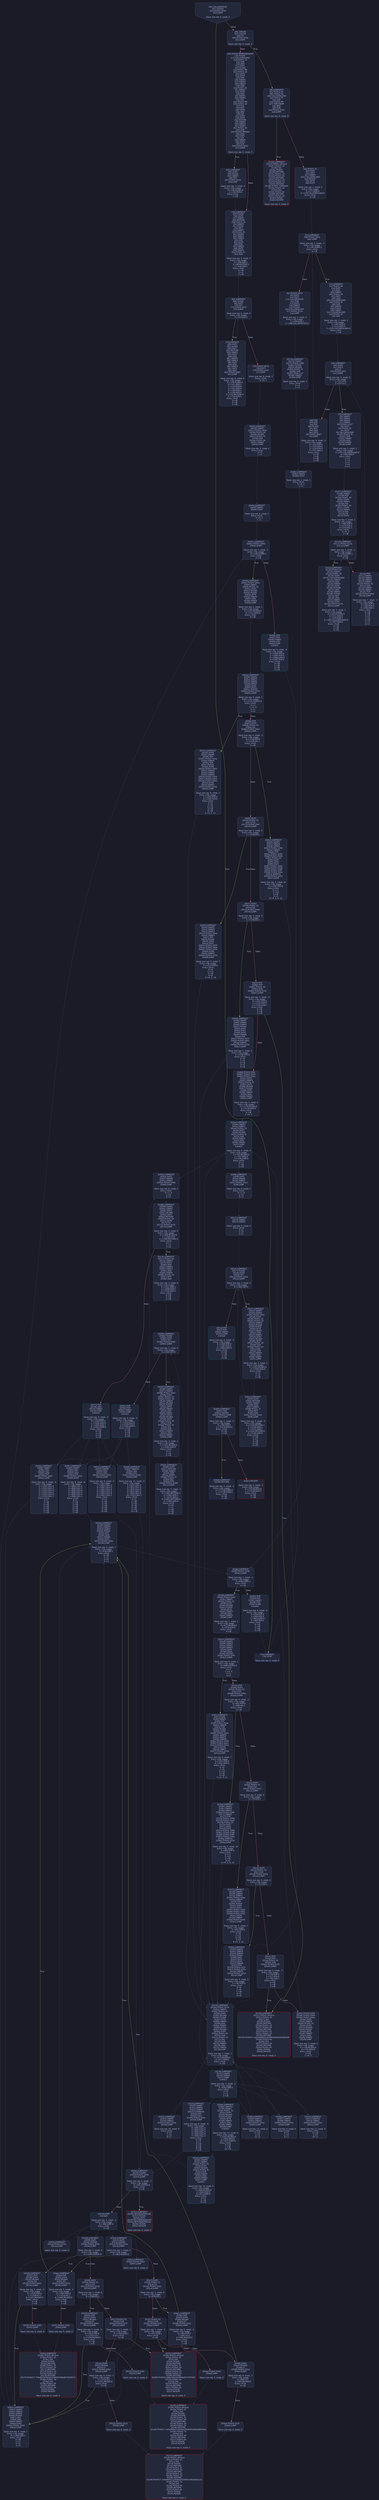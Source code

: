 digraph G {
    node [shape=box, style="filled, rounded", color="#565f89", fontcolor="#c0caf5", fontname="Helvetica", fillcolor="#24283b"];
    edge [color="#414868", fontcolor="#c0caf5", fontname="Helvetica"];
    bgcolor="#1a1b26";
    0 [ label = "[00] CALLDATASIZE
[01] ISZERO
[02] PUSH2 007d
[05] JUMPI

Stack size req: 0, sizeΔ: 0
" shape = invhouse]
    1 [ label = "[06] ORIGIN
[07] CALLER
[08] EQ
[09] PUSH2 009b
[0c] JUMPI

Stack size req: 0, sizeΔ: 0
"]
    2 [ label = "[0d] PUSH8 ffffffff00000000
[16] PUSH0 
[17] CALLDATALOAD
[18] PUSH1 c0
[1a] SHR
[1b] AND
[1c] DUP1
[1d] SLOAD
[1e] PUSH2 ffff
[21] PUSH1 e0
[23] DUP3
[24] DUP2
[25] SHR
[26] SWAP2
[27] SWAP1
[28] SWAP2
[29] AND
[2a] PUSH1 01
[2c] SWAP1
[2d] DUP2
[2e] ADD
[2f] SWAP1
[30] SWAP2
[31] SHL
[32] PUSH2 ffff
[35] PUSH1 e0
[37] SHL
[38] NOT
[39] DUP4
[3a] AND
[3b] OR
[3c] DUP1
[3d] DUP5
[3e] SSTORE
[3f] SWAP3
[40] SWAP1
[41] SWAP2
[42] PUSH1 d0
[44] SHR
[45] PUSH4 ffff0000
[4a] AND
[4b] DUP2
[4c] OR
[4d] SWAP1
[4e] DUP2
[4f] SUB
[50] PUSH2 0092
[53] JUMPI

Stack size req: 0, sizeΔ: 3
"]
    3 [ label = "[54] JUMPDEST
[55] PUSH0 
[56] DUP4
[57] SWAP1
[58] MSTORE
[59] PUSH1 20
[5b] SWAP3
[5c] PUSH0 
[5d] NOT
[5e] SWAP3
[5f] PUSH1 f0
[61] SWAP2
[62] SWAP1
[63] SWAP2
[64] SHR
[65] DUP4
[66] ADD
[67] SWAP2
[68] DUP5
[69] SWAP1
[6a] PUSH1 01
[6c] ADD

Stack size req: 3, sizeΔ: 3
Entry->Op usage:
	0->108:ADD:1
	2->88:MSTORE:1
	2->100:SHR:1
Entry->Exit:
	0->😵
	1->2
	2->😵
"]
    4 [ label = "[6d] JUMPDEST
[6e] PUSH0 
[6f] DUP5
[70] SGT
[71] PUSH2 007f
[74] JUMPI

Stack size req: 4, sizeΔ: 0
Entry->Op usage:
	3->112:SGT:0
"]
    5 [ label = "[75] PUSH2 007d
[78] DUP7
[79] PUSH2 042f
[7c] JUMP

Stack size req: 6, sizeΔ: 2
Entry->Exit:
	5->0, 7
"]
    6 [ label = "[7d] JUMPDEST
[7e] STOP

Stack size req: 0, sizeΔ: 0
" color = "darkblue"]
    7 [ label = "[7f] JUMPDEST
[80] DUP1
[81] SLOAD
[82] DUP7
[83] MSTORE
[84] SWAP5
[85] DUP2
[86] ADD
[87] SWAP5
[88] SWAP3
[89] DUP5
[8a] ADD
[8b] SWAP3
[8c] DUP3
[8d] ADD
[8e] PUSH2 006d
[91] JUMP

Stack size req: 6, sizeΔ: 0
Entry->Op usage:
	0->129:SLOAD:0
	0->141:ADD:1
	1->134:ADD:0
	2->141:ADD:0
	3->138:ADD:1
	4->138:ADD:0
	5->131:MSTORE:0
	5->134:ADD:1
Entry->Exit:
	0->😵
	3->😵
	5->😵
"]
    8 [ label = "[92] JUMPDEST
[93] DUP1
[94] SLOAD
[95] SWAP3
[96] POP
[97] PUSH2 0054
[9a] JUMP

Stack size req: 3, sizeΔ: 0
Entry->Op usage:
	0->148:SLOAD:0
	2->150:POP:0
Entry->Exit:
	2->😵
"]
    9 [ label = "[9b] JUMPDEST
[9c] PUSH1 06
[9e] PUSH1 04
[a0] CALLDATALOAD
[a1] PUSH1 f0
[a3] SHR
[a4] PUSH2 ffff
[a7] TIMESTAMP
[a8] AND
[a9] SUB
[aa] PUSH2 0142
[ad] JUMPI

Stack size req: 0, sizeΔ: 0
"]
    10 [ label = "[ae] PUSH1 01
[b0] DUP2
[b1] ADD
[b2] SWAP1
[b3] CALLDATALOAD
[b4] PUSH0 
[b5] BYTE
[b6] DUP1

Stack size req: 1, sizeΔ: 2
Entry->Op usage:
	0->177:ADD:0
	0->179:CALLDATALOAD:0
Entry->Exit:
	0->😵
"]
    11 [ label = "[b7] JUMPDEST
[b8] PUSH2 00cb
[bb] JUMPI

Stack size req: 1, sizeΔ: -1
Entry->Op usage:
	0->187:JUMPI:1
Entry->Exit:
	0->😵
"]
    12 [ label = "[bc] PUSH2 007d
[bf] DUP3
[c0] DUP1
[c1] CALLDATASIZE
[c2] SUB
[c3] DUP1
[c4] SWAP2
[c5] PUSH0 
[c6] CALLDATACOPY
[c7] PUSH2 027d
[ca] JUMP

Stack size req: 2, sizeΔ: 2
Entry->Op usage:
	1->194:SUB:1
	1->198:CALLDATACOPY:1
"]
    13 [ label = "[cb] JUMPDEST
[cc] PUSH1 06
[ce] DUP3
[cf] ADD
[d0] SWAP2
[d1] PUSH1 04
[d3] DUP2
[d4] ADD
[d5] CALLDATALOAD
[d6] PUSH1 f0
[d8] SHR
[d9] SWAP1
[da] PUSH0 
[db] SWAP1
[dc] CALLDATALOAD
[dd] PUSH1 e0
[df] SHR

Stack size req: 2, sizeΔ: 3
Entry->Op usage:
	1->207:ADD:0
	1->212:ADD:0
	1->220:CALLDATALOAD:0
Entry->Exit:
	1->😵
"]
    14 [ label = "[e0] JUMPDEST
[e1] DUP3
[e2] DUP3
[e3] LT
[e4] PUSH2 00f3
[e7] JUMPI

Stack size req: 3, sizeΔ: 0
Entry->Op usage:
	1->227:LT:0
	2->227:LT:1
"]
    15 [ label = "[e8] POP
[e9] POP
[ea] POP
[eb] PUSH0 
[ec] NOT
[ed] ADD
[ee] DUP1
[ef] PUSH2 00b7
[f2] JUMP

Stack size req: 4, sizeΔ: -2
Entry->Op usage:
	0->232:POP:0
	1->233:POP:0
	2->234:POP:0
	3->237:ADD:1
Entry->Exit:
	0->😵
	1->😵
	2->😵
	3->😵
"]
    16 [ label = "[f3] JUMPDEST
[f4] SWAP1
[f5] SWAP2
[f6] SWAP3
[f7] SWAP4
[f8] PUSH2 0107
[fb] DUP2
[fc] PUSH1 02
[fe] DUP2
[ff] CALLDATALOAD
[0100] PUSH1 f0
[0102] SHR
[0103] SWAP2
[0104] ADD
[0105] SWAP2
[0106] JUMP

Stack size req: 5, sizeΔ: 2
Entry->Op usage:
	4->255:CALLDATALOAD:0
	4->260:ADD:0
Entry->Exit:
	0->3
	1->4
	2->5
	3->6
	4->2
"]
    17 [ label = "[0107] JUMPDEST
[0108] SWAP1
[0109] POP
[010a] PUSH1 10
[010c] DUP5
[010d] SWAP1
[010e] SHL
[010f] PUSH1 20
[0111] DUP5
[0112] SWAP1
[0113] SHL
[0114] OR
[0115] DUP2

Stack size req: 5, sizeΔ: 1
Entry->Op usage:
	1->265:POP:0
	3->275:SHL:1
	4->270:SHL:1
Entry->Exit:
	0->0, 2
	1->😵
"]
    18 [ label = "[0116] JUMPDEST
[0117] PUSH2 012a
[011a] JUMPI

Stack size req: 1, sizeΔ: -1
Entry->Op usage:
	0->282:JUMPI:1
Entry->Exit:
	0->😵
"]
    19 [ label = "[011b] POP
[011c] SWAP1
[011d] SWAP5
[011e] SWAP4
[011f] SWAP3
[0120] PUSH1 01
[0122] ADD
[0123] SWAP2
[0124] SWAP1
[0125] POP
[0126] PUSH2 00e0
[0129] JUMP

Stack size req: 7, sizeΔ: -2
Entry->Op usage:
	0->283:POP:0
	1->293:POP:0
	4->290:ADD:1
Entry->Exit:
	0->😵
	1->😵
	2->4
	3->0
	4->😵
	5->2
	6->3
"]
    20 [ label = "[012a] JUMPDEST
[012b] PUSH1 01
[012d] SWAP1
[012e] PUSH1 20
[0130] DUP5
[0131] CALLDATALOAD
[0132] SWAP5
[0133] ADD
[0134] SWAP4
[0135] DUP2
[0136] SSTORE
[0137] ADD
[0138] SWAP1
[0139] PUSH0 
[013a] NOT
[013b] ADD
[013c] SWAP1
[013d] DUP2
[013e] PUSH2 0116
[0141] JUMP

Stack size req: 3, sizeΔ: 1
Entry->Op usage:
	0->310:SSTORE:0
	0->311:ADD:0
	1->315:ADD:1
	2->305:CALLDATALOAD:0
	2->307:ADD:0
Entry->Exit:
	0->😵
	1->😵
	2->😵
"]
    21 [ label = "[0142] JUMPDEST
[0143] PUSH3 461bcd
[0147] PUSH1 e5
[0149] SHL
[014a] PUSH0 
[014b] MSTORE
[014c] PUSH1 20
[014e] PUSH1 04
[0150] MSTORE
[0151] PUSH1 20
[0153] PUSH1 24
[0155] MSTORE
[0156] PUSH4 74696d65
[015b] PUSH1 e0
[015d] SHL
[015e] PUSH1 44
[0160] MSTORE
[0161] PUSH1 64
[0163] PUSH0 
[0164] REVERT

Stack size req: 0, sizeΔ: 0
" color = "red"]
    22 [ label = "[0165] JUMPDEST
[0166] PUSH3 461bcd
[016a] PUSH1 e5
[016c] SHL
[016d] PUSH0 
[016e] MSTORE
[016f] PUSH1 20
[0171] PUSH1 04
[0173] MSTORE
[0174] PUSH1 20
[0176] PUSH1 24
[0178] MSTORE
[0179] PUSH17 756e6578706563746564206e6f74206571
[018b] PUSH1 78
[018d] SHL
[018e] PUSH1 44
[0190] MSTORE
[0191] PUSH1 64
[0193] PUSH0 
[0194] REVERT

Stack size req: 0, sizeΔ: 0
" color = "red"]
    23 [ label = "[0195] JUMPDEST
[0196] PUSH3 461bcd
[019a] PUSH1 e5
[019c] SHL
[019d] PUSH0 
[019e] MSTORE
[019f] PUSH1 20
[01a1] PUSH1 04
[01a3] MSTORE
[01a4] PUSH1 20
[01a6] PUSH1 24
[01a8] MSTORE
[01a9] PUSH17 1d5b995e1c1958dd1959081b9bdd0819dd
[01bb] PUSH1 7a
[01bd] SHL
[01be] PUSH1 44
[01c0] MSTORE
[01c1] PUSH1 64
[01c3] PUSH0 
[01c4] REVERT

Stack size req: 0, sizeΔ: 0
" color = "red"]
    24 [ label = "[01c5] JUMPDEST
[01c6] PUSH3 461bcd
[01ca] PUSH1 e5
[01cc] SHL
[01cd] PUSH0 
[01ce] MSTORE
[01cf] PUSH1 20
[01d1] PUSH1 04
[01d3] MSTORE
[01d4] PUSH1 20
[01d6] PUSH1 24
[01d8] MSTORE
[01d9] PUSH17 1d5b995e1c1958dd1959081b9bdd081b1d
[01eb] PUSH1 7a
[01ed] SHL
[01ee] PUSH1 44
[01f0] MSTORE
[01f1] PUSH1 64
[01f3] PUSH0 
[01f4] REVERT

Stack size req: 0, sizeΔ: 0
" color = "red"]
    25 [ label = "[01f5] JUMPDEST
[01f6] PUSH3 461bcd
[01fa] PUSH1 e5
[01fc] SHL
[01fd] PUSH0 
[01fe] MSTORE
[01ff] PUSH1 20
[0201] PUSH1 04
[0203] MSTORE
[0204] PUSH1 20
[0206] PUSH1 24
[0208] MSTORE
[0209] PUSH12 696e76616c69642074797065
[0216] PUSH1 a0
[0218] SHL
[0219] PUSH1 44
[021b] MSTORE
[021c] PUSH1 64
[021e] PUSH0 
[021f] REVERT

Stack size req: 0, sizeΔ: 0
" color = "red"]
    26 [ label = "[0220] JUMPDEST
[0221] PUSH3 461bcd
[0225] PUSH1 e5
[0227] SHL
[0228] PUSH0 
[0229] MSTORE
[022a] PUSH1 20
[022c] PUSH1 04
[022e] MSTORE
[022f] PUSH1 20
[0231] PUSH1 24
[0233] MSTORE
[0234] PUSH15 1a5b9d985b1a590818dbdb5b585b99
[0244] PUSH1 8a
[0246] SHL
[0247] PUSH1 44
[0249] MSTORE
[024a] PUSH1 64
[024c] PUSH0 
[024d] REVERT

Stack size req: 0, sizeΔ: 0
" color = "red"]
    27 [ label = "[024e] JUMPDEST
[024f] ISZERO
[0250] PUSH2 0255
[0253] JUMPI

Stack size req: 1, sizeΔ: -1
Entry->Op usage:
	0->591:ISZERO:0
Entry->Exit:
	0->😵
"]
    28 [ label = "[0254] JUMP
Indirect!

Stack size req: 1, sizeΔ: -1
Entry->Op usage:
	0->596:JUMP:0
Entry->Exit:
	0->😵
" color = "teal"]
    29 [ label = "[0255] JUMPDEST
[0256] RETURNDATASIZE
[0257] PUSH0 
[0258] DUP1
[0259] RETURNDATACOPY
[025a] RETURNDATASIZE
[025b] PUSH0 
[025c] REVERT

Stack size req: 0, sizeΔ: 0
" color = "red"]
    30 [ label = "[025d] JUMPDEST
[025e] PUSH2 0279
[0261] SWAP1
[0262] PUSH1 01
[0264] DUP2
[0265] MLOAD
[0266] PUSH0 
[0267] BYTE
[0268] SWAP2
[0269] ADD
[026a] SWAP1
[026b] DUP2
[026c] MLOAD
[026d] DUP2
[026e] PUSH1 20
[0270] SUB
[0271] PUSH1 03
[0273] SHL
[0274] SHR
[0275] SWAP2
[0276] ADD
[0277] SWAP2
[0278] JUMP

Stack size req: 1, sizeΔ: 1
Entry->Op usage:
	0->613:MLOAD:0
	0->617:ADD:0
Entry->Exit:
	0->😵
"]
    31 [ label = "[0279] JUMPDEST
[027a] SWAP1
[027b] SWAP2
[027c] JUMP
Indirect!

Stack size req: 3, sizeΔ: -1
Entry->Op usage:
	2->636:JUMP:0
Entry->Exit:
	0->0
	1->1
	2->😵
" color = "teal"]
    32 [ label = "[027d] JUMPDEST
[027e] SWAP1
[027f] PUSH2 028b
[0282] PUSH0 
[0283] MLOAD
[0284] PUSH1 f0
[0286] SHR
[0287] PUSH1 02
[0289] SWAP2
[028a] JUMP

Stack size req: 2, sizeΔ: 2
Entry->Exit:
	0->3
	1->2
"]
    33 [ label = "[028b] JUMPDEST
[028c] SWAP1
[028d] DUP2

Stack size req: 2, sizeΔ: 1
Entry->Exit:
	0->0, 2
	1->1
"]
    34 [ label = "[028e] JUMPDEST
[028f] PUSH2 0298
[0292] JUMPI

Stack size req: 1, sizeΔ: -1
Entry->Op usage:
	0->658:JUMPI:1
Entry->Exit:
	0->😵
"]
    35 [ label = "[0293] POP
[0294] POP
[0295] SWAP1
[0296] POP
[0297] JUMP
Indirect!

Stack size req: 4, sizeΔ: -4
Entry->Op usage:
	0->659:POP:0
	1->660:POP:0
	2->663:JUMP:0
	3->662:POP:0
Entry->Exit:
	0->😵
	1->😵
	2->😵
	3->😵
" color = "teal"]
    36 [ label = "[0298] JUMPDEST
[0299] PUSH2 02a7
[029c] SWAP1
[029d] PUSH1 01
[029f] DUP2
[02a0] MLOAD
[02a1] PUSH0 
[02a2] BYTE
[02a3] SWAP2
[02a4] ADD
[02a5] SWAP2
[02a6] JUMP

Stack size req: 1, sizeΔ: 1
Entry->Op usage:
	0->672:MLOAD:0
	0->676:ADD:0
Entry->Exit:
	0->😵
"]
    37 [ label = "[02a7] JUMPDEST
[02a8] SWAP1
[02a9] SWAP3
[02aa] SWAP1
[02ab] SWAP2
[02ac] DUP4
[02ad] DUP4
[02ae] ISZERO
[02af] PUSH2 03fb
[02b2] JUMPI

Stack size req: 4, sizeΔ: 1
Entry->Op usage:
	0->686:ISZERO:0
Entry->Exit:
	0->3
	1->0, 4
	2->1
	3->2
"]
    38 [ label = "[02b3] POP
[02b4] DUP3
[02b5] PUSH1 01
[02b7] EQ
[02b8] PUSH2 036a
[02bb] JUMPI

Stack size req: 4, sizeΔ: -1
Entry->Op usage:
	0->691:POP:0
	3->695:EQ:1
Entry->Exit:
	0->😵
"]
    39 [ label = "[02bc] DUP3
[02bd] PUSH1 02
[02bf] EQ
[02c0] PUSH2 0337
[02c3] JUMPI

Stack size req: 3, sizeΔ: 0
Entry->Op usage:
	2->703:EQ:1
"]
    40 [ label = "[02c4] DUP3
[02c5] PUSH1 03
[02c7] EQ
[02c8] PUSH2 030a
[02cb] JUMPI

Stack size req: 3, sizeΔ: 0
Entry->Op usage:
	2->711:EQ:1
"]
    41 [ label = "[02cc] POP
[02cd] POP
[02ce] PUSH1 04
[02d0] SUB
[02d1] PUSH2 0220
[02d4] JUMPI

Stack size req: 3, sizeΔ: -3
Entry->Op usage:
	0->716:POP:0
	1->717:POP:0
	2->720:SUB:1
Entry->Exit:
	0->😵
	1->😵
	2->😵
"]
    42 [ label = "[02d5] PUSH2 02f8
[02d8] PUSH2 0300
[02db] PUSH2 02ea
[02de] DUP5
[02df] SWAP4
[02e0] PUSH1 01
[02e2] DUP2
[02e3] MLOAD
[02e4] PUSH0 
[02e5] BYTE
[02e6] SWAP2
[02e7] ADD
[02e8] SWAP2
[02e9] JUMP

Stack size req: 2, sizeΔ: 4
Entry->Op usage:
	0->739:MLOAD:0
	0->743:ADD:0
Entry->Exit:
	0->😵
	1->4, 5
"]
    43 [ label = "[02ea] JUMPDEST
[02eb] SWAP3
[02ec] SWAP1
[02ed] PUSH1 02
[02ef] DUP2
[02f0] MLOAD
[02f1] PUSH1 f0
[02f3] SHR
[02f4] SWAP2
[02f5] ADD
[02f6] SWAP2
[02f7] JUMP
Indirect!

Stack size req: 4, sizeΔ: 0
Entry->Op usage:
	1->752:MLOAD:0
	1->757:ADD:0
	3->759:JUMP:0
Entry->Exit:
	0->3
	1->😵
	3->😵
" color = "teal"]
    44 [ label = "[02f8] JUMPDEST
[02f9] DUP1
[02fa] SWAP6
[02fb] SWAP2
[02fc] PUSH2 05c3
[02ff] JUMP

Stack size req: 6, sizeΔ: 1
Entry->Exit:
	0->1, 6
	1->0
	5->2
"]
    45 [ label = "[0300] JUMPDEST
[0301] POP
[0302] ISZERO
[0303] PUSH2 0308
[0306] JUMPI

Stack size req: 2, sizeΔ: -2
Entry->Op usage:
	0->769:POP:0
	1->770:ISZERO:0
Entry->Exit:
	0->😵
	1->😵
"]
    46 [ label = "[0307] REVERT

Stack size req: 2, sizeΔ: -2
Entry->Op usage:
	0->775:REVERT:0
	1->775:REVERT:1
Entry->Exit:
	0->😵
	1->😵
" color = "red"]
    47 [ label = "[0308] JUMPDEST
[0309] RETURN

Stack size req: 2, sizeΔ: -2
Entry->Op usage:
	0->777:RETURN:0
	1->777:RETURN:1
Entry->Exit:
	0->😵
	1->😵
" color = "darkblue"]
    48 [ label = "[030a] JUMPDEST
[030b] SWAP1
[030c] SWAP4
[030d] SWAP3
[030e] PUSH0 
[030f] DUP1
[0310] DUP1
[0311] DUP1
[0312] SWAP6
[0313] POP
[0314] PUSH2 031f
[0317] PUSH2 032a
[031a] SWAP5
[031b] PUSH2 025d
[031e] JUMP

Stack size req: 5, sizeΔ: 5
Entry->Op usage:
	2->787:POP:0
Entry->Exit:
	0->6
	1->9
	2->😵
	3->0
	4->8
"]
    49 [ label = "[031f] JUMPDEST
[0320] SWAP7
[0321] SWAP1
[0322] SWAP7
[0323] COINBASE
[0324] GAS
[0325] CALL
[0326] PUSH2 024e
[0329] JUMP

Stack size req: 8, sizeΔ: -4
Entry->Op usage:
	0->805:CALL:2
	2->805:CALL:4
	3->805:CALL:5
	4->805:CALL:6
	7->805:CALL:3
Entry->Exit:
	0->😵
	1->3
	2->😵
	3->😵
	4->😵
	7->😵
"]
    50 [ label = "[032a] JUMPDEST
[032b] SWAP2
[032c] SWAP3
[032d] SWAP2
[032e] PUSH0 
[032f] NOT
[0330] ADD
[0331] SWAP1
[0332] DUP2
[0333] PUSH2 028e
[0336] JUMP

Stack size req: 4, sizeΔ: 1
Entry->Op usage:
	0->816:ADD:1
Entry->Exit:
	0->😵
	1->1
	2->4
	3->3
"]
    51 [ label = "[0337] JUMPDEST
[0338] SWAP1
[0339] SWAP4
[033a] SWAP3
[033b] PUSH2 02ea
[033e] SWAP3
[033f] POP
[0340] PUSH0 
[0341] DUP5
[0342] DUP1
[0343] PUSH2 0359
[0346] PUSH2 0361
[0349] PUSH2 0352
[034c] DUP6
[034d] SWAP7
[034e] PUSH2 025d
[0351] JUMP

Stack size req: 5, sizeΔ: 7
Entry->Op usage:
	2->831:POP:0
Entry->Exit:
	0->8
	1->11
	2->😵
	3->0
	4->4, 5, 10
"]
    52 [ label = "[0352] JUMPDEST
[0353] SWAP9
[0354] SWAP1
[0355] PUSH2 025d
[0358] JUMP

Stack size req: 10, sizeΔ: 0
Entry->Exit:
	0->9
	1->0
	9->1
"]
    53 [ label = "[0359] JUMPDEST
[035a] DUP1
[035b] SWAP6
[035c] SWAP2
[035d] PUSH2 0568
[0360] JUMP

Stack size req: 6, sizeΔ: 1
Entry->Exit:
	0->1, 6
	1->0
	5->2
"]
    54 [ label = "[0361] JUMPDEST
[0362] SWAP7
[0363] GAS
[0364] CALL
[0365] POP
[0366] PUSH2 032a
[0369] JUMP

Stack size req: 8, sizeΔ: -6
Entry->Op usage:
	1->868:CALL:2
	2->868:CALL:3
	3->868:CALL:4
	4->868:CALL:5
	5->868:CALL:6
	7->868:CALL:1
Entry->Exit:
	0->1
	1->😵
	2->😵
	3->😵
	4->😵
	5->😵
	7->😵
"]
    55 [ label = "[036a] JUMPDEST
[036b] SWAP1
[036c] SWAP4
[036d] SWAP3
[036e] PUSH2 0396
[0371] SWAP3
[0372] POP
[0373] PUSH2 0359
[0376] PUSH2 03c0
[0379] PUSH1 20
[037b] DUP7
[037c] DUP1
[037d] DUP1
[037e] PUSH2 039d
[0381] PUSH2 03b8
[0384] PUSH2 038f
[0387] PUSH2 03aa
[038a] SWAP10
[038b] PUSH2 025d
[038e] JUMP

Stack size req: 5, sizeΔ: 10
Entry->Op usage:
	2->882:POP:0
Entry->Exit:
	0->11
	1->14
	2->😵
	3->0
	4->4, 5, 6, 13
"]
    56 [ label = "[038f] JUMPDEST
[0390] SWAP12
[0391] SWAP1
[0392] PUSH2 025d
[0395] JUMP

Stack size req: 13, sizeΔ: 0
Entry->Exit:
	0->12
	1->0
	12->1
"]
    57 [ label = "[0396] JUMPDEST
[0397] SWAP3
[0398] SWAP1
[0399] PUSH2 025d
[039c] JUMP

Stack size req: 4, sizeΔ: 0
Entry->Exit:
	0->3
	1->0
	3->1
"]
    58 [ label = "[039d] JUMPDEST
[039e] SWAP10
[039f] SWAP1
[03a0] PUSH1 01
[03a2] DUP2
[03a3] MLOAD
[03a4] PUSH0 
[03a5] BYTE
[03a6] SWAP2
[03a7] ADD
[03a8] SWAP2
[03a9] JUMP
Indirect!

Stack size req: 11, sizeΔ: 0
Entry->Op usage:
	1->931:MLOAD:0
	1->935:ADD:0
	10->937:JUMP:0
Entry->Exit:
	0->10
	1->😵
	10->😵
" color = "teal"]
    59 [ label = "[03aa] JUMPDEST
[03ab] SWAP9
[03ac] SWAP1
[03ad] PUSH1 02
[03af] DUP2
[03b0] MLOAD
[03b1] PUSH1 f0
[03b3] SHR
[03b4] SWAP2
[03b5] ADD
[03b6] SWAP2
[03b7] JUMP
Indirect!

Stack size req: 10, sizeΔ: 0
Entry->Op usage:
	1->944:MLOAD:0
	1->949:ADD:0
	9->951:JUMP:0
Entry->Exit:
	0->9
	1->😵
	9->😵
" color = "teal"]
    60 [ label = "[03b8] JUMPDEST
[03b9] SWAP10
[03ba] GAS
[03bb] CALL
[03bc] PUSH2 024e
[03bf] JUMP

Stack size req: 11, sizeΔ: -5
Entry->Op usage:
	1->955:CALL:2
	2->955:CALL:3
	3->955:CALL:4
	4->955:CALL:5
	5->955:CALL:6
	10->955:CALL:1
Entry->Exit:
	0->5
	1->😵
	2->😵
	3->😵
	4->😵
	5->😵
	10->😵
"]
    61 [ label = "[03c0] JUMPDEST
[03c1] DUP1
[03c2] ISZERO
[03c3] PUSH2 03ee
[03c6] JUMPI

Stack size req: 1, sizeΔ: 0
Entry->Op usage:
	0->962:ISZERO:0
"]
    62 [ label = "[03c7] DUP1
[03c8] PUSH1 01
[03ca] EQ
[03cb] PUSH2 03e1
[03ce] JUMPI

Stack size req: 1, sizeΔ: 0
Entry->Op usage:
	0->970:EQ:1
"]
    63 [ label = "[03cf] PUSH1 02
[03d1] SUB
[03d2] PUSH2 01f5
[03d5] JUMPI

Stack size req: 1, sizeΔ: -1
Entry->Op usage:
	0->977:SUB:1
Entry->Exit:
	0->😵
"]
    64 [ label = "[03d6] DUP4
[03d7] MLOAD
[03d8] LT
[03d9] PUSH2 032a
[03dc] JUMPI

Stack size req: 4, sizeΔ: -1
Entry->Op usage:
	0->984:LT:1
	3->983:MLOAD:0
Entry->Exit:
	0->😵
"]
    65 [ label = "[03dd] PUSH2 01c5
[03e0] JUMP

Stack size req: 0, sizeΔ: 0
"]
    66 [ label = "[03e1] JUMPDEST
[03e2] POP
[03e3] DUP4
[03e4] MLOAD
[03e5] GT
[03e6] PUSH2 032a
[03e9] JUMPI

Stack size req: 5, sizeΔ: -2
Entry->Op usage:
	0->994:POP:0
	1->997:GT:1
	4->996:MLOAD:0
Entry->Exit:
	0->😵
	1->😵
"]
    67 [ label = "[03ea] PUSH2 0195
[03ed] JUMP

Stack size req: 0, sizeΔ: 0
"]
    68 [ label = "[03ee] JUMPDEST
[03ef] POP
[03f0] DUP4
[03f1] MLOAD
[03f2] EQ
[03f3] PUSH2 032a
[03f6] JUMPI

Stack size req: 5, sizeΔ: -2
Entry->Op usage:
	0->1007:POP:0
	1->1010:EQ:1
	4->1009:MLOAD:0
Entry->Exit:
	0->😵
	1->😵
"]
    69 [ label = "[03f7] PUSH2 0165
[03fa] JUMP

Stack size req: 0, sizeΔ: 0
"]
    70 [ label = "[03fb] JUMPDEST
[03fc] DUP6
[03fd] SWAP5
[03fe] POP
[03ff] PUSH2 02ea
[0402] SWAP4
[0403] POP
[0404] PUSH0 
[0405] DUP6
[0406] PUSH2 042a
[0409] SWAP4
[040a] SWAP5
[040b] SWAP8
[040c] PUSH2 0359
[040f] PUSH2 0422
[0412] PUSH2 041b
[0415] DUP6
[0416] SWAP7
[0417] PUSH2 025d
[041a] JUMP

Stack size req: 6, sizeΔ: 7
Entry->Op usage:
	3->1027:POP:0
	4->1022:POP:0
Entry->Exit:
	0->0
	1->9
	2->12
	3->😵
	4->😵
	5->4, 5, 11
"]
    71 [ label = "[041b] JUMPDEST
[041c] SWAP10
[041d] SWAP1
[041e] PUSH2 025d
[0421] JUMP

Stack size req: 11, sizeΔ: 0
Entry->Exit:
	0->10
	1->0
	10->1
"]
    72 [ label = "[0422] JUMPDEST
[0423] SWAP8
[0424] GAS
[0425] CALL
[0426] PUSH2 024e
[0429] JUMP

Stack size req: 9, sizeΔ: -5
Entry->Op usage:
	1->1061:CALL:2
	2->1061:CALL:3
	3->1061:CALL:4
	4->1061:CALL:5
	5->1061:CALL:6
	8->1061:CALL:1
Entry->Exit:
	0->3
	1->😵
	2->😵
	3->😵
	4->😵
	5->😵
	8->😵
"]
    73 [ label = "[042a] JUMPDEST
[042b] PUSH2 032a
[042e] JUMP

Stack size req: 0, sizeΔ: 0
"]
    74 [ label = "[042f] JUMPDEST
[0430] SWAP1
[0431] PUSH2 043e
[0434] PUSH1 04
[0436] MLOAD
[0437] PUSH1 f0
[0439] SHR
[043a] PUSH1 06
[043c] SWAP2
[043d] JUMP

Stack size req: 2, sizeΔ: 2
Entry->Exit:
	0->3
	1->2
"]
    75 [ label = "[043e] JUMPDEST
[043f] SWAP1
[0440] DUP2

Stack size req: 2, sizeΔ: 1
Entry->Exit:
	0->0, 2
	1->1
"]
    76 [ label = "[0441] JUMPDEST
[0442] PUSH2 044b
[0445] JUMPI

Stack size req: 1, sizeΔ: -1
Entry->Op usage:
	0->1093:JUMPI:1
Entry->Exit:
	0->😵
"]
    77 [ label = "[0446] POP
[0447] POP
[0448] SWAP1
[0449] POP
[044a] JUMP
Indirect!

Stack size req: 4, sizeΔ: -4
Entry->Op usage:
	0->1094:POP:0
	1->1095:POP:0
	2->1098:JUMP:0
	3->1097:POP:0
Entry->Exit:
	0->😵
	1->😵
	2->😵
	3->😵
" color = "teal"]
    78 [ label = "[044b] JUMPDEST
[044c] PUSH2 045a
[044f] SWAP1
[0450] PUSH1 01
[0452] DUP2
[0453] MLOAD
[0454] PUSH0 
[0455] BYTE
[0456] SWAP2
[0457] ADD
[0458] SWAP2
[0459] JUMP

Stack size req: 1, sizeΔ: 1
Entry->Op usage:
	0->1107:MLOAD:0
	0->1111:ADD:0
Entry->Exit:
	0->😵
"]
    79 [ label = "[045a] JUMPDEST
[045b] SWAP1
[045c] SWAP3
[045d] SWAP1
[045e] SWAP2
[045f] DUP4
[0460] DUP4
[0461] ISZERO
[0462] PUSH2 0543
[0465] JUMPI

Stack size req: 4, sizeΔ: 1
Entry->Op usage:
	0->1121:ISZERO:0
Entry->Exit:
	0->3
	1->0, 4
	2->1
	3->2
"]
    80 [ label = "[0466] POP
[0467] DUP3
[0468] PUSH1 01
[046a] EQ
[046b] PUSH2 04e3
[046e] JUMPI

Stack size req: 4, sizeΔ: -1
Entry->Op usage:
	0->1126:POP:0
	3->1130:EQ:1
Entry->Exit:
	0->😵
"]
    81 [ label = "[046f] DUP3
[0470] PUSH1 02
[0472] EQ
[0473] PUSH2 04bf
[0476] JUMPI

Stack size req: 3, sizeΔ: 0
Entry->Op usage:
	2->1138:EQ:1
"]
    82 [ label = "[0477] DUP3
[0478] PUSH1 03
[047a] EQ
[047b] PUSH2 049d
[047e] JUMPI

Stack size req: 3, sizeΔ: 0
Entry->Op usage:
	2->1146:EQ:1
"]
    83 [ label = "[047f] POP
[0480] POP
[0481] PUSH1 04
[0483] SUB
[0484] PUSH2 0220
[0487] JUMPI

Stack size req: 3, sizeΔ: -3
Entry->Op usage:
	0->1151:POP:0
	1->1152:POP:0
	2->1155:SUB:1
Entry->Exit:
	0->😵
	1->😵
	2->😵
"]
    84 [ label = "[0488] PUSH2 02f8
[048b] PUSH2 0300
[048e] PUSH2 02ea
[0491] DUP5
[0492] SWAP4
[0493] PUSH1 01
[0495] DUP2
[0496] MLOAD
[0497] PUSH0 
[0498] BYTE
[0499] SWAP2
[049a] ADD
[049b] SWAP2
[049c] JUMP

Stack size req: 2, sizeΔ: 4
Entry->Op usage:
	0->1174:MLOAD:0
	0->1178:ADD:0
Entry->Exit:
	0->😵
	1->4, 5
"]
    85 [ label = "[049d] JUMPDEST
[049e] SWAP1
[049f] SWAP4
[04a0] SWAP3
[04a1] PUSH0 
[04a2] DUP1
[04a3] DUP1
[04a4] DUP1
[04a5] SWAP6
[04a6] POP
[04a7] PUSH2 031f
[04aa] PUSH2 04b2
[04ad] SWAP5
[04ae] PUSH2 025d
[04b1] JUMP

Stack size req: 5, sizeΔ: 5
Entry->Op usage:
	2->1190:POP:0
Entry->Exit:
	0->6
	1->9
	2->😵
	3->0
	4->8
"]
    86 [ label = "[04b2] JUMPDEST
[04b3] SWAP2
[04b4] SWAP3
[04b5] SWAP2
[04b6] PUSH0 
[04b7] NOT
[04b8] ADD
[04b9] SWAP1
[04ba] DUP2
[04bb] PUSH2 0441
[04be] JUMP

Stack size req: 4, sizeΔ: 1
Entry->Op usage:
	0->1208:ADD:1
Entry->Exit:
	0->😵
	1->1
	2->4
	3->3
"]
    87 [ label = "[04bf] JUMPDEST
[04c0] SWAP1
[04c1] SWAP4
[04c2] SWAP3
[04c3] PUSH2 02ea
[04c6] SWAP3
[04c7] POP
[04c8] PUSH0 
[04c9] DUP5
[04ca] DUP1
[04cb] PUSH2 0359
[04ce] PUSH2 04da
[04d1] PUSH2 0352
[04d4] DUP6
[04d5] SWAP7
[04d6] PUSH2 025d
[04d9] JUMP

Stack size req: 5, sizeΔ: 7
Entry->Op usage:
	2->1223:POP:0
Entry->Exit:
	0->8
	1->11
	2->😵
	3->0
	4->4, 5, 10
"]
    88 [ label = "[04da] JUMPDEST
[04db] SWAP7
[04dc] GAS
[04dd] CALL
[04de] POP
[04df] PUSH2 04b2
[04e2] JUMP

Stack size req: 8, sizeΔ: -6
Entry->Op usage:
	1->1245:CALL:2
	2->1245:CALL:3
	3->1245:CALL:4
	4->1245:CALL:5
	5->1245:CALL:6
	7->1245:CALL:1
Entry->Exit:
	0->1
	1->😵
	2->😵
	3->😵
	4->😵
	5->😵
	7->😵
"]
    89 [ label = "[04e3] JUMPDEST
[04e4] SWAP1
[04e5] SWAP4
[04e6] SWAP3
[04e7] PUSH2 0396
[04ea] SWAP3
[04eb] POP
[04ec] PUSH2 0359
[04ef] PUSH2 0508
[04f2] PUSH1 20
[04f4] DUP7
[04f5] DUP1
[04f6] DUP1
[04f7] PUSH2 039d
[04fa] PUSH2 03b8
[04fd] PUSH2 038f
[0500] PUSH2 03aa
[0503] SWAP10
[0504] PUSH2 025d
[0507] JUMP

Stack size req: 5, sizeΔ: 10
Entry->Op usage:
	2->1259:POP:0
Entry->Exit:
	0->11
	1->14
	2->😵
	3->0
	4->4, 5, 6, 13
"]
    90 [ label = "[0508] JUMPDEST
[0509] DUP1
[050a] ISZERO
[050b] PUSH2 0536
[050e] JUMPI

Stack size req: 1, sizeΔ: 0
Entry->Op usage:
	0->1290:ISZERO:0
"]
    91 [ label = "[050f] DUP1
[0510] PUSH1 01
[0512] EQ
[0513] PUSH2 0529
[0516] JUMPI

Stack size req: 1, sizeΔ: 0
Entry->Op usage:
	0->1298:EQ:1
"]
    92 [ label = "[0517] PUSH1 02
[0519] SUB
[051a] PUSH2 01f5
[051d] JUMPI

Stack size req: 1, sizeΔ: -1
Entry->Op usage:
	0->1305:SUB:1
Entry->Exit:
	0->😵
"]
    93 [ label = "[051e] DUP4
[051f] MLOAD
[0520] LT
[0521] PUSH2 04b2
[0524] JUMPI

Stack size req: 4, sizeΔ: -1
Entry->Op usage:
	0->1312:LT:1
	3->1311:MLOAD:0
Entry->Exit:
	0->😵
"]
    94 [ label = "[0525] PUSH2 01c5
[0528] JUMP

Stack size req: 0, sizeΔ: 0
"]
    95 [ label = "[0529] JUMPDEST
[052a] POP
[052b] DUP4
[052c] MLOAD
[052d] GT
[052e] PUSH2 04b2
[0531] JUMPI

Stack size req: 5, sizeΔ: -2
Entry->Op usage:
	0->1322:POP:0
	1->1325:GT:1
	4->1324:MLOAD:0
Entry->Exit:
	0->😵
	1->😵
"]
    96 [ label = "[0532] PUSH2 0195
[0535] JUMP

Stack size req: 0, sizeΔ: 0
"]
    97 [ label = "[0536] JUMPDEST
[0537] POP
[0538] DUP4
[0539] MLOAD
[053a] EQ
[053b] PUSH2 04b2
[053e] JUMPI

Stack size req: 5, sizeΔ: -2
Entry->Op usage:
	0->1335:POP:0
	1->1338:EQ:1
	4->1337:MLOAD:0
Entry->Exit:
	0->😵
	1->😵
"]
    98 [ label = "[053f] PUSH2 0165
[0542] JUMP

Stack size req: 0, sizeΔ: 0
"]
    99 [ label = "[0543] JUMPDEST
[0544] DUP6
[0545] SWAP5
[0546] POP
[0547] PUSH2 02ea
[054a] SWAP4
[054b] POP
[054c] PUSH0 
[054d] DUP6
[054e] PUSH2 0563
[0551] SWAP4
[0552] SWAP5
[0553] SWAP8
[0554] PUSH2 0359
[0557] PUSH2 0422
[055a] PUSH2 041b
[055d] DUP6
[055e] SWAP7
[055f] PUSH2 025d
[0562] JUMP

Stack size req: 6, sizeΔ: 7
Entry->Op usage:
	3->1355:POP:0
	4->1350:POP:0
Entry->Exit:
	0->0
	1->9
	2->12
	3->😵
	4->😵
	5->4, 5, 11
"]
    100 [ label = "[0563] JUMPDEST
[0564] PUSH2 04b2
[0567] JUMP

Stack size req: 0, sizeΔ: 0
"]
    101 [ label = "[0568] JUMPDEST
[0569] SWAP1
[056a] SWAP2
[056b] DUP2
[056c] MLOAD
[056d] DUP2
[056e] MSTORE
[056f] PUSH1 04
[0571] DUP4
[0572] GT
[0573] PUSH2 057b
[0576] JUMPI

Stack size req: 3, sizeΔ: 0
Entry->Op usage:
	0->1388:MLOAD:0
	1->1394:GT:0
	2->1390:MSTORE:0
Entry->Exit:
	0->1
	1->2
	2->0
"]
    102 [ label = "[0577] POP
[0578] ADD
[0579] SWAP1
[057a] JUMP
Indirect!

Stack size req: 4, sizeΔ: -3
Entry->Op usage:
	0->1399:POP:0
	1->1400:ADD:0
	2->1400:ADD:1
	3->1402:JUMP:0
Entry->Exit:
	0->😵
	1->😵
	2->😵
	3->😵
" color = "teal"]
    103 [ label = "[057b] JUMPDEST
[057c] PUSH1 04
[057e] SWAP2
[057f] DUP3
[0580] ADD
[0581] SWAP3
[0582] SWAP2
[0583] ADD
[0584] SWAP1
[0585] PUSH1 03
[0587] NOT
[0588] ADD

Stack size req: 3, sizeΔ: 0
Entry->Op usage:
	0->1411:ADD:1
	1->1408:ADD:1
	2->1416:ADD:1
Entry->Exit:
	0->😵
	1->😵
	2->😵
"]
    104 [ label = "[0589] JUMPDEST
[058a] PUSH0 
[058b] DUP2
[058c] SGT
[058d] PUSH2 0595
[0590] JUMPI

Stack size req: 1, sizeΔ: 0
Entry->Op usage:
	0->1420:SGT:0
"]
    105 [ label = "[0591] POP
[0592] POP
[0593] SWAP1
[0594] JUMP
Indirect!

Stack size req: 4, sizeΔ: -3
Entry->Op usage:
	0->1425:POP:0
	1->1426:POP:0
	3->1428:JUMP:0
Entry->Exit:
	0->😵
	1->😵
	2->0
	3->😵
" color = "teal"]
    106 [ label = "[0595] JUMPDEST
[0596] SWAP1
[0597] SWAP2
[0598] PUSH2 05b5
[059b] DUP2
[059c] PUSH1 01
[059e] PUSH1 20
[05a0] SWAP4
[05a1] MLOAD
[05a2] PUSH0 
[05a3] BYTE
[05a4] SWAP2
[05a5] ADD
[05a6] SWAP1
[05a7] DUP2
[05a8] MLOAD
[05a9] DUP2
[05aa] PUSH1 20
[05ac] SUB
[05ad] PUSH1 03
[05af] SHL
[05b0] SHR
[05b1] SWAP2
[05b2] ADD
[05b3] SWAP2
[05b4] JUMP

Stack size req: 3, sizeΔ: 2
Entry->Op usage:
	2->1441:MLOAD:0
	2->1445:ADD:0
Entry->Exit:
	0->3
	1->4
	2->😵
"]
    107 [ label = "[05b5] JUMPDEST
[05b6] DUP5
[05b7] MSTORE
[05b8] SWAP3
[05b9] ADD
[05ba] SWAP1
[05bb] PUSH1 1f
[05bd] NOT
[05be] ADD
[05bf] PUSH2 0589
[05c2] JUMP

Stack size req: 5, sizeΔ: -2
Entry->Op usage:
	0->1463:MSTORE:1
	2->1465:ADD:1
	3->1470:ADD:1
	4->1463:MSTORE:0
	4->1465:ADD:0
Entry->Exit:
	0->😵
	1->2
	2->😵
	3->😵
	4->😵
"]
    108 [ label = "[05c3] JUMPDEST
[05c4] SWAP2
[05c5] SWAP1

Stack size req: 3, sizeΔ: 0
Entry->Exit:
	0->2
	1->0
	2->1
"]
    109 [ label = "[05c6] JUMPDEST
[05c7] PUSH0 
[05c8] DUP2
[05c9] SGT
[05ca] PUSH2 05d2
[05cd] JUMPI

Stack size req: 1, sizeΔ: 0
Entry->Op usage:
	0->1481:SGT:0
"]
    110 [ label = "[05ce] POP
[05cf] POP
[05d0] SWAP1
[05d1] JUMP
Indirect!

Stack size req: 4, sizeΔ: -3
Entry->Op usage:
	0->1486:POP:0
	1->1487:POP:0
	3->1489:JUMP:0
Entry->Exit:
	0->😵
	1->😵
	2->0
	3->😵
" color = "teal"]
    111 [ label = "[05d2] JUMPDEST
[05d3] SWAP1
[05d4] SWAP2
[05d5] PUSH2 05f2
[05d8] DUP2
[05d9] PUSH1 01
[05db] PUSH1 20
[05dd] SWAP4
[05de] MLOAD
[05df] PUSH0 
[05e0] BYTE
[05e1] SWAP2
[05e2] ADD
[05e3] SWAP1
[05e4] DUP2
[05e5] MLOAD
[05e6] DUP2
[05e7] PUSH1 20
[05e9] SUB
[05ea] PUSH1 03
[05ec] SHL
[05ed] SHR
[05ee] SWAP2
[05ef] ADD
[05f0] SWAP2
[05f1] JUMP

Stack size req: 3, sizeΔ: 2
Entry->Op usage:
	2->1502:MLOAD:0
	2->1506:ADD:0
Entry->Exit:
	0->3
	1->4
	2->😵
"]
    112 [ label = "[05f2] JUMPDEST
[05f3] DUP5
[05f4] MSTORE
[05f5] SWAP3
[05f6] ADD
[05f7] SWAP1
[05f8] PUSH1 1f
[05fa] NOT
[05fb] ADD
[05fc] PUSH2 05c6
[05ff] JUMP

Stack size req: 5, sizeΔ: -2
Entry->Op usage:
	0->1524:MSTORE:1
	2->1526:ADD:1
	3->1531:ADD:1
	4->1524:MSTORE:0
	4->1526:ADD:0
Entry->Exit:
	0->😵
	1->2
	2->😵
	3->😵
	4->😵
"]
    0 -> 1 [ label = "False" color = "#f7768e"]
    0 -> 6 [ label = "True" color = "#9ece6a"]
    1 -> 2 [ label = "False" color = "#f7768e"]
    1 -> 9 [ label = "True" color = "#9ece6a"]
    2 -> 3 [ label = "False" color = "#f7768e"]
    2 -> 8 [ label = "True" color = "#9ece6a"]
    3 -> 4 [ ]
    4 -> 5 [ label = "False" color = "#f7768e"]
    4 -> 7 [ label = "True" color = "#9ece6a"]
    5 -> 74 [ ]
    7 -> 4 [ ]
    8 -> 3 [ ]
    9 -> 10 [ label = "False" color = "#f7768e"]
    9 -> 21 [ label = "True" color = "#9ece6a"]
    10 -> 11 [ ]
    11 -> 12 [ label = "False" color = "#f7768e"]
    11 -> 13 [ label = "True" color = "#9ece6a"]
    12 -> 32 [ ]
    13 -> 14 [ ]
    14 -> 15 [ label = "False" color = "#f7768e"]
    14 -> 16 [ label = "True" color = "#9ece6a"]
    15 -> 11 [ ]
    16 -> 17 [ ]
    17 -> 18 [ ]
    18 -> 19 [ label = "False" color = "#f7768e"]
    18 -> 20 [ label = "True" color = "#9ece6a"]
    19 -> 14 [ ]
    20 -> 18 [ ]
    27 -> 28 [ label = "False" color = "#f7768e"]
    27 -> 29 [ label = "True" color = "#9ece6a"]
    30 -> 31 [ ]
    32 -> 33 [ ]
    33 -> 34 [ ]
    34 -> 35 [ label = "False" color = "#f7768e"]
    34 -> 36 [ label = "True" color = "#9ece6a"]
    36 -> 37 [ ]
    37 -> 38 [ label = "False" color = "#f7768e"]
    37 -> 70 [ label = "True" color = "#9ece6a"]
    38 -> 39 [ label = "False" color = "#f7768e"]
    38 -> 55 [ label = "True" color = "#9ece6a"]
    39 -> 40 [ label = "False" color = "#f7768e"]
    39 -> 51 [ label = "True" color = "#9ece6a"]
    40 -> 41 [ label = "False" color = "#f7768e"]
    40 -> 48 [ label = "True" color = "#9ece6a"]
    41 -> 42 [ label = "False" color = "#f7768e"]
    41 -> 26 [ label = "True" color = "#9ece6a"]
    42 -> 43 [ ]
    44 -> 108 [ ]
    45 -> 46 [ label = "False" color = "#f7768e"]
    45 -> 47 [ label = "True" color = "#9ece6a"]
    48 -> 30 [ ]
    49 -> 27 [ ]
    50 -> 34 [ ]
    51 -> 30 [ ]
    52 -> 30 [ ]
    53 -> 101 [ ]
    54 -> 50 [ ]
    55 -> 30 [ ]
    56 -> 30 [ ]
    57 -> 30 [ ]
    60 -> 27 [ ]
    61 -> 62 [ label = "False" color = "#f7768e"]
    61 -> 68 [ label = "True" color = "#9ece6a"]
    62 -> 63 [ label = "False" color = "#f7768e"]
    62 -> 66 [ label = "True" color = "#9ece6a"]
    63 -> 64 [ label = "False" color = "#f7768e"]
    63 -> 25 [ label = "True" color = "#9ece6a"]
    64 -> 65 [ label = "False" color = "#f7768e"]
    64 -> 50 [ label = "True" color = "#9ece6a"]
    65 -> 24 [ ]
    66 -> 67 [ label = "False" color = "#f7768e"]
    66 -> 50 [ label = "True" color = "#9ece6a"]
    67 -> 23 [ ]
    68 -> 69 [ label = "False" color = "#f7768e"]
    68 -> 50 [ label = "True" color = "#9ece6a"]
    69 -> 22 [ ]
    70 -> 30 [ ]
    71 -> 30 [ ]
    72 -> 27 [ ]
    73 -> 50 [ ]
    74 -> 75 [ ]
    75 -> 76 [ ]
    76 -> 77 [ label = "False" color = "#f7768e"]
    76 -> 78 [ label = "True" color = "#9ece6a"]
    78 -> 79 [ ]
    79 -> 80 [ label = "False" color = "#f7768e"]
    79 -> 99 [ label = "True" color = "#9ece6a"]
    80 -> 81 [ label = "False" color = "#f7768e"]
    80 -> 89 [ label = "True" color = "#9ece6a"]
    81 -> 82 [ label = "False" color = "#f7768e"]
    81 -> 87 [ label = "True" color = "#9ece6a"]
    82 -> 83 [ label = "False" color = "#f7768e"]
    82 -> 85 [ label = "True" color = "#9ece6a"]
    83 -> 84 [ label = "False" color = "#f7768e"]
    83 -> 26 [ label = "True" color = "#9ece6a"]
    84 -> 43 [ ]
    85 -> 30 [ ]
    86 -> 76 [ ]
    87 -> 30 [ ]
    88 -> 86 [ ]
    89 -> 30 [ ]
    90 -> 91 [ label = "False" color = "#f7768e"]
    90 -> 97 [ label = "True" color = "#9ece6a"]
    91 -> 92 [ label = "False" color = "#f7768e"]
    91 -> 95 [ label = "True" color = "#9ece6a"]
    92 -> 93 [ label = "False" color = "#f7768e"]
    92 -> 25 [ label = "True" color = "#9ece6a"]
    93 -> 94 [ label = "False" color = "#f7768e"]
    93 -> 86 [ label = "True" color = "#9ece6a"]
    94 -> 24 [ ]
    95 -> 96 [ label = "False" color = "#f7768e"]
    95 -> 86 [ label = "True" color = "#9ece6a"]
    96 -> 23 [ ]
    97 -> 98 [ label = "False" color = "#f7768e"]
    97 -> 86 [ label = "True" color = "#9ece6a"]
    98 -> 22 [ ]
    99 -> 30 [ ]
    100 -> 86 [ ]
    101 -> 102 [ label = "False" color = "#f7768e"]
    101 -> 103 [ label = "True" color = "#9ece6a"]
    103 -> 104 [ ]
    104 -> 105 [ label = "False" color = "#f7768e"]
    104 -> 106 [ label = "True" color = "#9ece6a"]
    106 -> 107 [ ]
    107 -> 104 [ ]
    108 -> 109 [ ]
    109 -> 110 [ label = "False" color = "#f7768e"]
    109 -> 111 [ label = "True" color = "#9ece6a"]
    111 -> 112 [ ]
    112 -> 109 [ ]
    31 -> 71 [ ]
    31 -> 43 [ ]
    43 -> 53 [ ]
    105 -> 72 [ ]
    28 -> 73 [ ]
    102 -> 72 [ ]
    31 -> 56 [ ]
    31 -> 57 [ ]
    31 -> 58 [ ]
    58 -> 59 [ ]
    59 -> 53 [ ]
    105 -> 60 [ ]
    28 -> 61 [ ]
    102 -> 60 [ ]
    31 -> 52 [ ]
    105 -> 54 [ ]
    102 -> 54 [ ]
    31 -> 49 [ ]
    28 -> 50 [ ]
    43 -> 44 [ ]
    110 -> 45 [ ]
    35 -> 6 [ ]
    28 -> 100 [ ]
    28 -> 90 [ ]
    105 -> 88 [ ]
    102 -> 88 [ ]
    28 -> 86 [ ]
    77 -> 6 [ ]

}